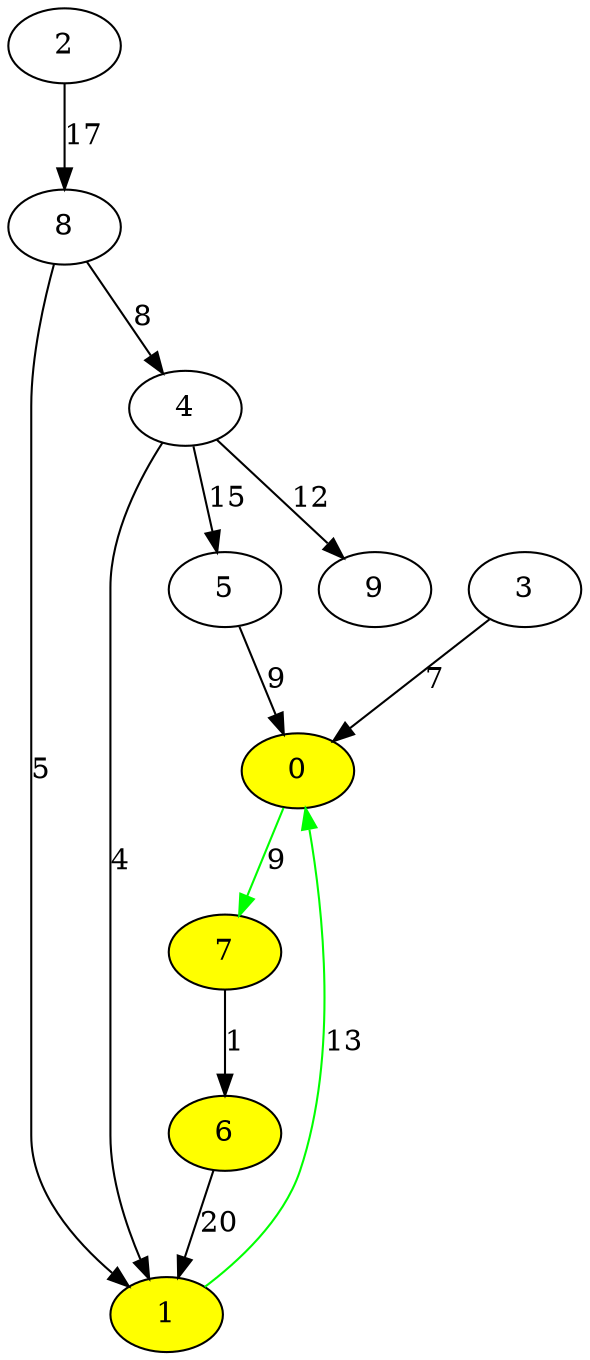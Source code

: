 digraph {
	0 [fillcolor = yellow, style = filled];
	1 [fillcolor = yellow, style = filled];
	6 [fillcolor = yellow, style = filled];
	7 [fillcolor = yellow, style = filled];
	0 -> 7[label= 9,color = green, genwidth = 2.0]
	1 -> 0[label= 13,color = green, genwidth = 2.0]
	2 -> 8[label= 17];
	3 -> 0[label= 7];
	4 -> 1[label= 4];
	4 -> 5[label= 15];
	4 -> 9[label= 12];
	5 -> 0[label= 9];
	6 -> 1[label= 20];
	7 -> 6[label= 1];
	8 -> 1[label= 5];
	8 -> 4[label= 8];
}
